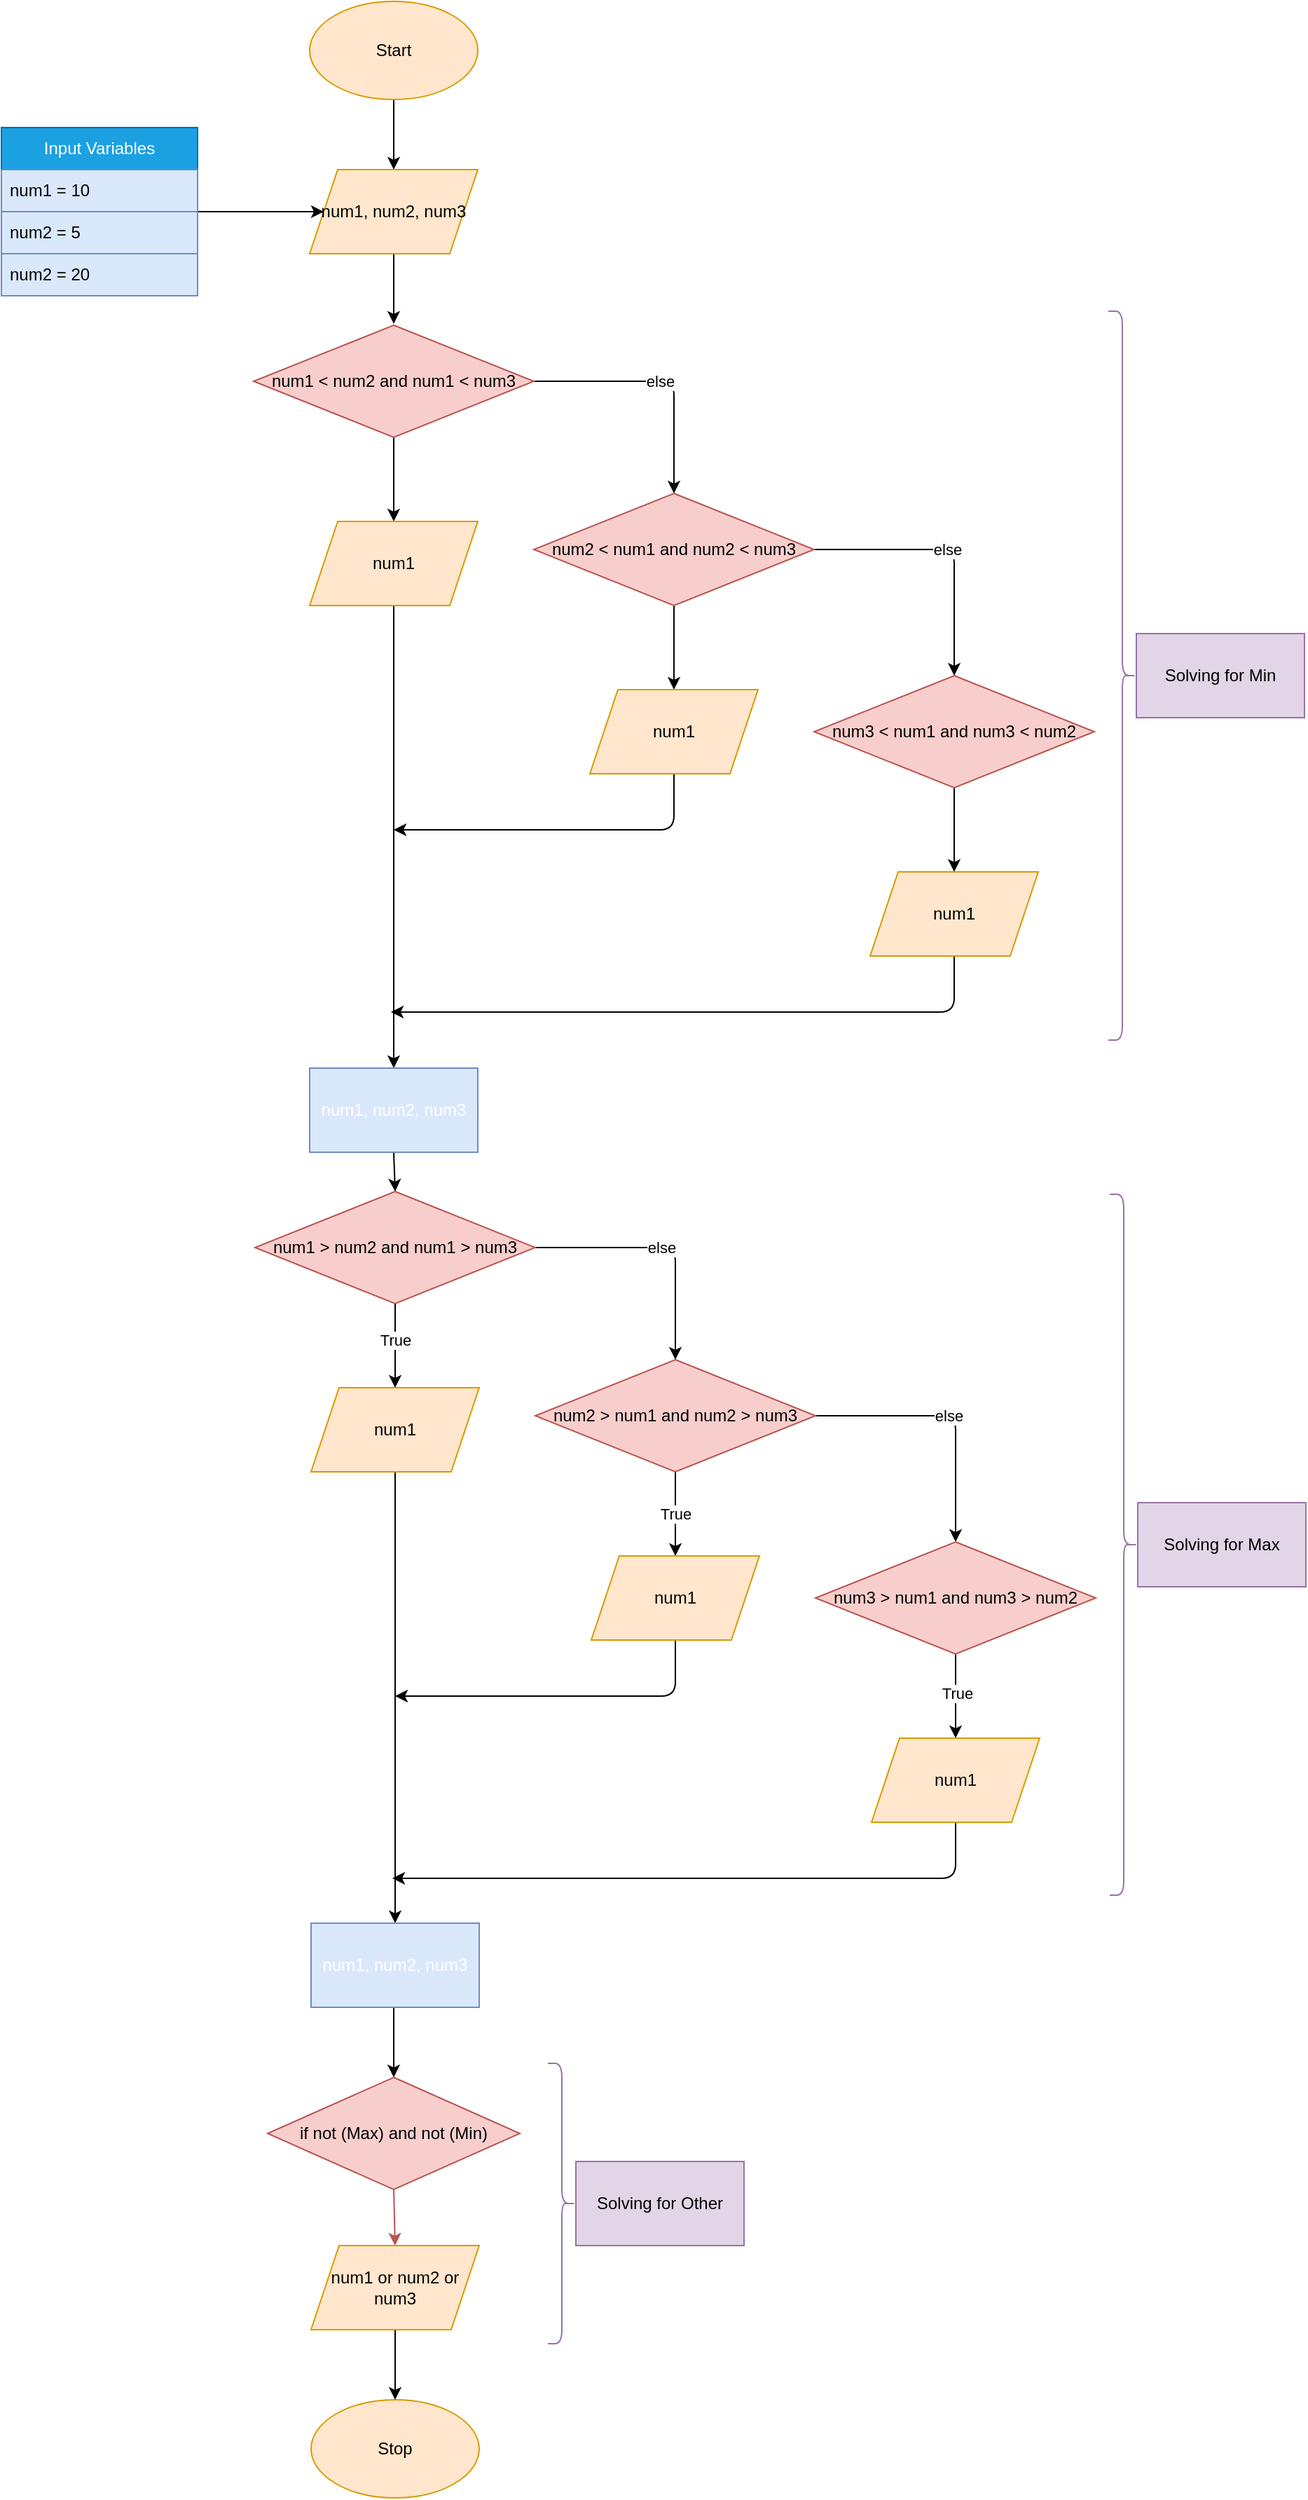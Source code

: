<mxfile>
    <diagram id="IfJH0SxlpJbmO95VitBd" name="Page-1">
        <mxGraphModel dx="832" dy="563" grid="1" gridSize="10" guides="1" tooltips="1" connect="1" arrows="1" fold="1" page="1" pageScale="1" pageWidth="850" pageHeight="1100" math="0" shadow="0">
            <root>
                <mxCell id="0"/>
                <mxCell id="1" parent="0"/>
                <mxCell id="4" style="edgeStyle=none;html=1;exitX=0.5;exitY=1;exitDx=0;exitDy=0;entryX=0.5;entryY=0;entryDx=0;entryDy=0;strokeColor=light-dark(#000000,#CCFFE6);" edge="1" parent="1" source="2" target="3">
                    <mxGeometry relative="1" as="geometry"/>
                </mxCell>
                <mxCell id="2" value="Start" style="ellipse;whiteSpace=wrap;html=1;fillColor=#ffe6cc;strokeColor=#d79b00;" vertex="1" parent="1">
                    <mxGeometry x="260" y="69" width="120" height="70" as="geometry"/>
                </mxCell>
                <mxCell id="11" style="edgeStyle=none;html=1;exitX=0.5;exitY=1;exitDx=0;exitDy=0;strokeColor=light-dark(#000000,#CCFFE6);" edge="1" parent="1" source="3">
                    <mxGeometry relative="1" as="geometry">
                        <mxPoint x="320" y="299" as="targetPoint"/>
                    </mxGeometry>
                </mxCell>
                <mxCell id="3" value="num1, num2, num3" style="shape=parallelogram;perimeter=parallelogramPerimeter;whiteSpace=wrap;html=1;fixedSize=1;fillColor=#ffe6cc;strokeColor=#d79b00;" vertex="1" parent="1">
                    <mxGeometry x="260" y="189" width="120" height="60" as="geometry"/>
                </mxCell>
                <mxCell id="9" value="" style="edgeStyle=none;html=1;strokeColor=light-dark(#000000,#CCFFE6);" edge="1" parent="1" source="5" target="3">
                    <mxGeometry relative="1" as="geometry"/>
                </mxCell>
                <mxCell id="5" value="Input Variables" style="swimlane;fontStyle=0;childLayout=stackLayout;horizontal=1;startSize=30;horizontalStack=0;resizeParent=1;resizeParentMax=0;resizeLast=0;collapsible=1;marginBottom=0;whiteSpace=wrap;html=1;fillColor=light-dark(#1BA1E2,#A8A8FF);strokeColor=#006EAF;fontColor=#ffffff;" vertex="1" parent="1">
                    <mxGeometry x="40" y="159" width="140" height="120" as="geometry"/>
                </mxCell>
                <mxCell id="6" value="num1 = 10" style="text;strokeColor=#6c8ebf;fillColor=#dae8fc;align=left;verticalAlign=middle;spacingLeft=4;spacingRight=4;overflow=hidden;points=[[0,0.5],[1,0.5]];portConstraint=eastwest;rotatable=0;whiteSpace=wrap;html=1;" vertex="1" parent="5">
                    <mxGeometry y="30" width="140" height="30" as="geometry"/>
                </mxCell>
                <mxCell id="7" value="num2 = 5" style="text;strokeColor=#6c8ebf;fillColor=#dae8fc;align=left;verticalAlign=middle;spacingLeft=4;spacingRight=4;overflow=hidden;points=[[0,0.5],[1,0.5]];portConstraint=eastwest;rotatable=0;whiteSpace=wrap;html=1;" vertex="1" parent="5">
                    <mxGeometry y="60" width="140" height="30" as="geometry"/>
                </mxCell>
                <mxCell id="8" value="num2 = 20" style="text;strokeColor=#6c8ebf;fillColor=#dae8fc;align=left;verticalAlign=middle;spacingLeft=4;spacingRight=4;overflow=hidden;points=[[0,0.5],[1,0.5]];portConstraint=eastwest;rotatable=0;whiteSpace=wrap;html=1;" vertex="1" parent="5">
                    <mxGeometry y="90" width="140" height="30" as="geometry"/>
                </mxCell>
                <mxCell id="14" value="else" style="edgeStyle=none;html=1;exitX=1;exitY=0.5;exitDx=0;exitDy=0;entryX=0.5;entryY=0;entryDx=0;entryDy=0;strokeColor=light-dark(#000000,#CCFFE6);" edge="1" parent="1" source="12" target="13">
                    <mxGeometry relative="1" as="geometry">
                        <Array as="points">
                            <mxPoint x="520" y="340"/>
                        </Array>
                    </mxGeometry>
                </mxCell>
                <mxCell id="15" style="edgeStyle=none;html=1;exitX=0.5;exitY=1;exitDx=0;exitDy=0;strokeColor=light-dark(#000000,#CCFFE6);" edge="1" parent="1" source="12">
                    <mxGeometry relative="1" as="geometry">
                        <mxPoint x="320" y="440" as="targetPoint"/>
                    </mxGeometry>
                </mxCell>
                <mxCell id="12" value="num1 &amp;lt; num2 and num1 &amp;lt; num3" style="rhombus;whiteSpace=wrap;html=1;fillColor=#f8cecc;strokeColor=#b85450;" vertex="1" parent="1">
                    <mxGeometry x="220" y="300" width="200" height="80" as="geometry"/>
                </mxCell>
                <mxCell id="19" value="" style="edgeStyle=none;html=1;exitX=0.5;exitY=1;exitDx=0;exitDy=0;entryX=0.5;entryY=0;entryDx=0;entryDy=0;strokeColor=light-dark(#000000,#CCFFE6);" edge="1" parent="1" source="13" target="18">
                    <mxGeometry relative="1" as="geometry"/>
                </mxCell>
                <mxCell id="20" value="else" style="edgeStyle=none;html=1;exitX=1;exitY=0.5;exitDx=0;exitDy=0;entryX=0.5;entryY=0;entryDx=0;entryDy=0;strokeColor=light-dark(#000000,#CCFFE6);" edge="1" parent="1" source="13" target="17">
                    <mxGeometry relative="1" as="geometry">
                        <Array as="points">
                            <mxPoint x="720" y="460"/>
                        </Array>
                    </mxGeometry>
                </mxCell>
                <mxCell id="13" value="num2 &amp;lt; num1 and num2 &amp;lt; num3" style="rhombus;whiteSpace=wrap;html=1;fillColor=#f8cecc;strokeColor=#b85450;" vertex="1" parent="1">
                    <mxGeometry x="420" y="420" width="200" height="80" as="geometry"/>
                </mxCell>
                <mxCell id="25" style="edgeStyle=none;html=1;exitX=0.5;exitY=1;exitDx=0;exitDy=0;strokeColor=light-dark(#000000,#CCFFE6);entryX=0.5;entryY=0;entryDx=0;entryDy=0;" edge="1" parent="1" source="16">
                    <mxGeometry relative="1" as="geometry">
                        <mxPoint x="320" y="830" as="targetPoint"/>
                    </mxGeometry>
                </mxCell>
                <mxCell id="16" value="num1" style="shape=parallelogram;perimeter=parallelogramPerimeter;whiteSpace=wrap;html=1;fixedSize=1;fillColor=#ffe6cc;strokeColor=#d79b00;" vertex="1" parent="1">
                    <mxGeometry x="260" y="440" width="120" height="60" as="geometry"/>
                </mxCell>
                <mxCell id="21" style="edgeStyle=none;html=1;exitX=0.5;exitY=1;exitDx=0;exitDy=0;strokeColor=light-dark(#000000,#CCFFE6);" edge="1" parent="1" source="17">
                    <mxGeometry relative="1" as="geometry">
                        <mxPoint x="720" y="690" as="targetPoint"/>
                    </mxGeometry>
                </mxCell>
                <mxCell id="17" value="num3 &amp;lt; num1 and num3 &amp;lt; num2" style="rhombus;whiteSpace=wrap;html=1;fillColor=#f8cecc;strokeColor=#b85450;" vertex="1" parent="1">
                    <mxGeometry x="620" y="550" width="200" height="80" as="geometry"/>
                </mxCell>
                <mxCell id="26" style="edgeStyle=none;html=1;exitX=0.5;exitY=1;exitDx=0;exitDy=0;strokeColor=light-dark(#000000,#CCFFE6);" edge="1" parent="1" source="18">
                    <mxGeometry relative="1" as="geometry">
                        <mxPoint x="320" y="660" as="targetPoint"/>
                        <Array as="points">
                            <mxPoint x="520" y="660"/>
                        </Array>
                    </mxGeometry>
                </mxCell>
                <mxCell id="18" value="num1" style="shape=parallelogram;perimeter=parallelogramPerimeter;whiteSpace=wrap;html=1;fixedSize=1;fillColor=#ffe6cc;strokeColor=#d79b00;" vertex="1" parent="1">
                    <mxGeometry x="460" y="560" width="120" height="60" as="geometry"/>
                </mxCell>
                <mxCell id="27" style="edgeStyle=none;html=1;exitX=0.5;exitY=1;exitDx=0;exitDy=0;strokeColor=light-dark(#000000,#CCFFE6);" edge="1" parent="1" source="22">
                    <mxGeometry relative="1" as="geometry">
                        <mxPoint x="318" y="790" as="targetPoint"/>
                        <Array as="points">
                            <mxPoint x="720" y="790"/>
                        </Array>
                    </mxGeometry>
                </mxCell>
                <mxCell id="22" value="num1" style="shape=parallelogram;perimeter=parallelogramPerimeter;whiteSpace=wrap;html=1;fixedSize=1;fillColor=#ffe6cc;strokeColor=#d79b00;" vertex="1" parent="1">
                    <mxGeometry x="660" y="690" width="120" height="60" as="geometry"/>
                </mxCell>
                <mxCell id="38" value="else" style="edgeStyle=none;html=1;exitX=1;exitY=0.5;exitDx=0;exitDy=0;entryX=0.5;entryY=0;entryDx=0;entryDy=0;strokeColor=light-dark(#000000,#CCFFE6);" edge="1" source="42" target="45" parent="1">
                    <mxGeometry relative="1" as="geometry">
                        <Array as="points">
                            <mxPoint x="521" y="958"/>
                        </Array>
                    </mxGeometry>
                </mxCell>
                <mxCell id="39" style="edgeStyle=none;html=1;exitX=0.5;exitY=1;exitDx=0;exitDy=0;strokeColor=light-dark(#000000,#CCFFE6);" edge="1" source="42" parent="1">
                    <mxGeometry relative="1" as="geometry">
                        <mxPoint x="321" y="1058" as="targetPoint"/>
                    </mxGeometry>
                </mxCell>
                <mxCell id="40" value="T" style="edgeLabel;html=1;align=center;verticalAlign=middle;resizable=0;points=[];" vertex="1" connectable="0" parent="39">
                    <mxGeometry x="-0.153" y="-1" relative="1" as="geometry">
                        <mxPoint as="offset"/>
                    </mxGeometry>
                </mxCell>
                <mxCell id="41" value="True" style="edgeLabel;html=1;align=center;verticalAlign=middle;resizable=0;points=[];" vertex="1" connectable="0" parent="39">
                    <mxGeometry x="-0.153" relative="1" as="geometry">
                        <mxPoint as="offset"/>
                    </mxGeometry>
                </mxCell>
                <mxCell id="42" value="num1 &amp;gt; num2 and num1 &amp;gt; num3" style="rhombus;whiteSpace=wrap;html=1;fillColor=#f8cecc;strokeColor=#b85450;" vertex="1" parent="1">
                    <mxGeometry x="221" y="918" width="200" height="80" as="geometry"/>
                </mxCell>
                <mxCell id="43" value="True" style="edgeStyle=none;html=1;exitX=0.5;exitY=1;exitDx=0;exitDy=0;entryX=0.5;entryY=0;entryDx=0;entryDy=0;strokeColor=light-dark(#000000,#CCFFE6);" edge="1" source="45" target="52" parent="1">
                    <mxGeometry relative="1" as="geometry"/>
                </mxCell>
                <mxCell id="44" value="else" style="edgeStyle=none;html=1;exitX=1;exitY=0.5;exitDx=0;exitDy=0;entryX=0.5;entryY=0;entryDx=0;entryDy=0;strokeColor=light-dark(#000000,#CCFFE6);" edge="1" source="45" target="50" parent="1">
                    <mxGeometry relative="1" as="geometry">
                        <Array as="points">
                            <mxPoint x="721" y="1078"/>
                        </Array>
                    </mxGeometry>
                </mxCell>
                <mxCell id="45" value="num2 &amp;gt; num1 and num2 &amp;gt; num3" style="rhombus;whiteSpace=wrap;html=1;fillColor=#f8cecc;strokeColor=#b85450;" vertex="1" parent="1">
                    <mxGeometry x="421" y="1038" width="200" height="80" as="geometry"/>
                </mxCell>
                <mxCell id="46" style="edgeStyle=none;html=1;exitX=0.5;exitY=1;exitDx=0;exitDy=0;strokeColor=light-dark(#000000,#CCFFE6);" edge="1" source="47" parent="1">
                    <mxGeometry relative="1" as="geometry">
                        <mxPoint x="321" y="1440" as="targetPoint"/>
                    </mxGeometry>
                </mxCell>
                <mxCell id="47" value="num1" style="shape=parallelogram;perimeter=parallelogramPerimeter;whiteSpace=wrap;html=1;fixedSize=1;fillColor=#ffe6cc;strokeColor=#d79b00;" vertex="1" parent="1">
                    <mxGeometry x="261" y="1058" width="120" height="60" as="geometry"/>
                </mxCell>
                <mxCell id="48" style="edgeStyle=none;html=1;exitX=0.5;exitY=1;exitDx=0;exitDy=0;strokeColor=light-dark(#000000,#CCFFE6);" edge="1" source="50" parent="1">
                    <mxGeometry relative="1" as="geometry">
                        <mxPoint x="721" y="1308" as="targetPoint"/>
                    </mxGeometry>
                </mxCell>
                <mxCell id="49" value="True" style="edgeLabel;html=1;align=center;verticalAlign=middle;resizable=0;points=[];" vertex="1" connectable="0" parent="48">
                    <mxGeometry x="-0.08" y="1" relative="1" as="geometry">
                        <mxPoint as="offset"/>
                    </mxGeometry>
                </mxCell>
                <mxCell id="50" value="num3 &amp;gt; num1 and num3 &amp;gt; num2" style="rhombus;whiteSpace=wrap;html=1;fillColor=#f8cecc;strokeColor=#b85450;" vertex="1" parent="1">
                    <mxGeometry x="621" y="1168" width="200" height="80" as="geometry"/>
                </mxCell>
                <mxCell id="51" style="edgeStyle=none;html=1;exitX=0.5;exitY=1;exitDx=0;exitDy=0;strokeColor=light-dark(#000000,#CCFFE6);" edge="1" source="52" parent="1">
                    <mxGeometry relative="1" as="geometry">
                        <mxPoint x="321" y="1278" as="targetPoint"/>
                        <Array as="points">
                            <mxPoint x="521" y="1278"/>
                        </Array>
                    </mxGeometry>
                </mxCell>
                <mxCell id="52" value="num1" style="shape=parallelogram;perimeter=parallelogramPerimeter;whiteSpace=wrap;html=1;fixedSize=1;fillColor=#ffe6cc;strokeColor=#d79b00;" vertex="1" parent="1">
                    <mxGeometry x="461" y="1178" width="120" height="60" as="geometry"/>
                </mxCell>
                <mxCell id="53" style="edgeStyle=none;html=1;exitX=0.5;exitY=1;exitDx=0;exitDy=0;strokeColor=light-dark(#000000,#CCFFE6);" edge="1" source="54" parent="1">
                    <mxGeometry relative="1" as="geometry">
                        <mxPoint x="319" y="1408" as="targetPoint"/>
                        <Array as="points">
                            <mxPoint x="721" y="1408"/>
                        </Array>
                    </mxGeometry>
                </mxCell>
                <mxCell id="54" value="num1" style="shape=parallelogram;perimeter=parallelogramPerimeter;whiteSpace=wrap;html=1;fixedSize=1;fillColor=#ffe6cc;strokeColor=#d79b00;" vertex="1" parent="1">
                    <mxGeometry x="661" y="1308" width="120" height="60" as="geometry"/>
                </mxCell>
                <mxCell id="76" style="edgeStyle=none;html=1;exitX=0.5;exitY=1;exitDx=0;exitDy=0;entryX=0.5;entryY=0;entryDx=0;entryDy=0;strokeColor=light-dark(#000000,#CCFFE6);" edge="1" parent="1" target="42">
                    <mxGeometry relative="1" as="geometry">
                        <mxPoint x="320" y="890" as="sourcePoint"/>
                    </mxGeometry>
                </mxCell>
                <mxCell id="96" style="edgeStyle=none;html=1;exitX=0.5;exitY=1;exitDx=0;exitDy=0;entryX=0.5;entryY=0;entryDx=0;entryDy=0;strokeColor=light-dark(#000000,#CCFFE6);" edge="1" parent="1" target="94">
                    <mxGeometry relative="1" as="geometry">
                        <mxPoint x="320" y="1500" as="sourcePoint"/>
                    </mxGeometry>
                </mxCell>
                <mxCell id="81" value="Stop" style="ellipse;whiteSpace=wrap;html=1;fillColor=#ffe6cc;strokeColor=#d79b00;" vertex="1" parent="1">
                    <mxGeometry x="261" y="1780" width="120" height="70" as="geometry"/>
                </mxCell>
                <mxCell id="84" value="" style="shape=curlyBracket;whiteSpace=wrap;html=1;rounded=1;flipH=1;labelPosition=right;verticalLabelPosition=middle;align=left;verticalAlign=middle;fillColor=#e1d5e7;strokeColor=#9673a6;" vertex="1" parent="1">
                    <mxGeometry x="830" y="290" width="20" height="520" as="geometry"/>
                </mxCell>
                <mxCell id="85" value="Solving for Min" style="rounded=0;whiteSpace=wrap;html=1;fillColor=#e1d5e7;strokeColor=#9673a6;" vertex="1" parent="1">
                    <mxGeometry x="850" y="520" width="120" height="60" as="geometry"/>
                </mxCell>
                <mxCell id="89" value="Solving for Max" style="rounded=0;whiteSpace=wrap;html=1;fillColor=#e1d5e7;strokeColor=#9673a6;" vertex="1" parent="1">
                    <mxGeometry x="851" y="1140" width="120" height="60" as="geometry"/>
                </mxCell>
                <mxCell id="90" value="" style="shape=curlyBracket;whiteSpace=wrap;html=1;rounded=1;flipH=1;labelPosition=right;verticalLabelPosition=middle;align=left;verticalAlign=middle;fillColor=#e1d5e7;strokeColor=#9673a6;" vertex="1" parent="1">
                    <mxGeometry x="831" y="920" width="20" height="500" as="geometry"/>
                </mxCell>
                <mxCell id="98" style="edgeStyle=none;html=1;exitX=0.5;exitY=1;exitDx=0;exitDy=0;entryX=0.5;entryY=0;entryDx=0;entryDy=0;fillColor=#f8cecc;strokeColor=light-dark(#B85450,#CCFFE6);" edge="1" parent="1" source="94" target="97">
                    <mxGeometry relative="1" as="geometry"/>
                </mxCell>
                <mxCell id="94" value="if not (Max) and not (Min)" style="rhombus;whiteSpace=wrap;html=1;fillColor=#f8cecc;strokeColor=#b85450;" vertex="1" parent="1">
                    <mxGeometry x="230" y="1550" width="180" height="80" as="geometry"/>
                </mxCell>
                <mxCell id="99" style="edgeStyle=none;html=1;exitX=0.5;exitY=1;exitDx=0;exitDy=0;entryX=0.5;entryY=0;entryDx=0;entryDy=0;strokeColor=light-dark(#000000,#CCFFE6);" edge="1" parent="1" source="97" target="81">
                    <mxGeometry relative="1" as="geometry"/>
                </mxCell>
                <mxCell id="97" value="num1 or num2 or num3" style="shape=parallelogram;perimeter=parallelogramPerimeter;whiteSpace=wrap;html=1;fixedSize=1;fillColor=#ffe6cc;strokeColor=#d79b00;" vertex="1" parent="1">
                    <mxGeometry x="261" y="1670" width="120" height="60" as="geometry"/>
                </mxCell>
                <mxCell id="100" value="&lt;span&gt;&lt;font style=&quot;color: rgb(255, 255, 255);&quot;&gt;num1, num2, num3&lt;/font&gt;&lt;/span&gt;" style="rounded=0;whiteSpace=wrap;html=1;strokeColor=#6c8ebf;fillColor=#dae8fc;" vertex="1" parent="1">
                    <mxGeometry x="260" y="830" width="120" height="60" as="geometry"/>
                </mxCell>
                <mxCell id="101" value="&lt;span&gt;&lt;font style=&quot;color: rgb(255, 255, 255);&quot;&gt;num1, num2, num3&lt;/font&gt;&lt;/span&gt;" style="rounded=0;whiteSpace=wrap;html=1;fillColor=#dae8fc;strokeColor=#6c8ebf;" vertex="1" parent="1">
                    <mxGeometry x="261" y="1440" width="120" height="60" as="geometry"/>
                </mxCell>
                <mxCell id="102" value="Solving for Other" style="rounded=0;whiteSpace=wrap;html=1;fillColor=#e1d5e7;strokeColor=#9673a6;" vertex="1" parent="1">
                    <mxGeometry x="450" y="1610" width="120" height="60" as="geometry"/>
                </mxCell>
                <mxCell id="103" value="" style="shape=curlyBracket;whiteSpace=wrap;html=1;rounded=1;flipH=1;labelPosition=right;verticalLabelPosition=middle;align=left;verticalAlign=middle;fillColor=#e1d5e7;strokeColor=#9673a6;size=0.5;" vertex="1" parent="1">
                    <mxGeometry x="430" y="1540" width="20" height="200" as="geometry"/>
                </mxCell>
            </root>
        </mxGraphModel>
    </diagram>
</mxfile>